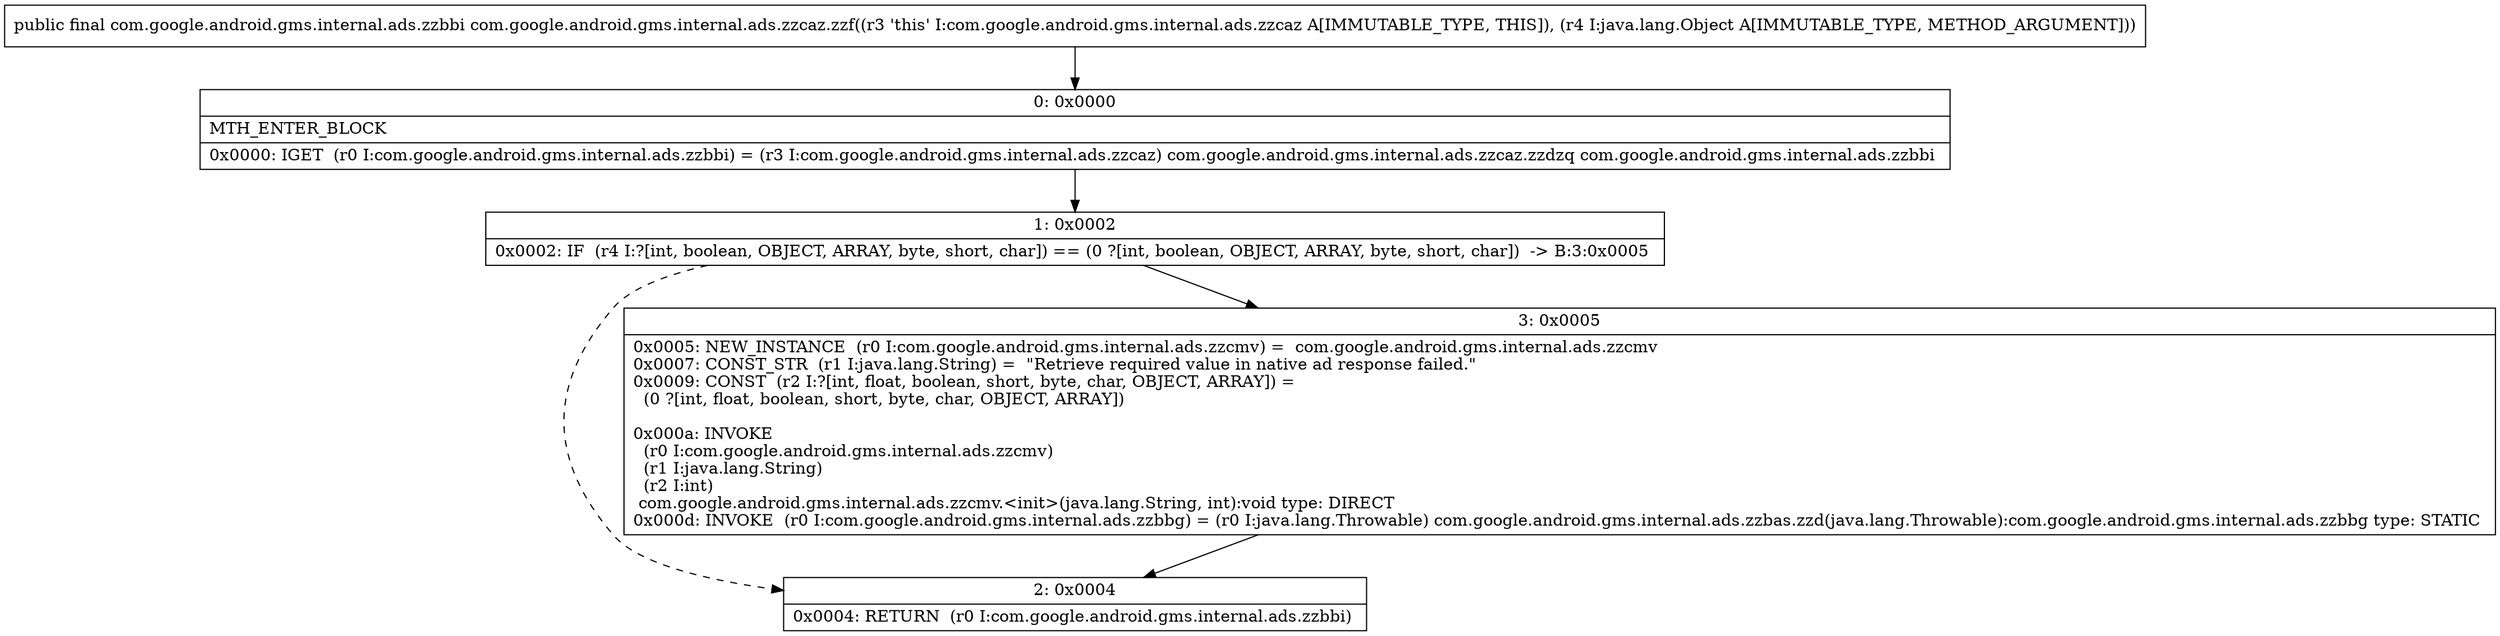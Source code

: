 digraph "CFG forcom.google.android.gms.internal.ads.zzcaz.zzf(Ljava\/lang\/Object;)Lcom\/google\/android\/gms\/internal\/ads\/zzbbi;" {
Node_0 [shape=record,label="{0\:\ 0x0000|MTH_ENTER_BLOCK\l|0x0000: IGET  (r0 I:com.google.android.gms.internal.ads.zzbbi) = (r3 I:com.google.android.gms.internal.ads.zzcaz) com.google.android.gms.internal.ads.zzcaz.zzdzq com.google.android.gms.internal.ads.zzbbi \l}"];
Node_1 [shape=record,label="{1\:\ 0x0002|0x0002: IF  (r4 I:?[int, boolean, OBJECT, ARRAY, byte, short, char]) == (0 ?[int, boolean, OBJECT, ARRAY, byte, short, char])  \-\> B:3:0x0005 \l}"];
Node_2 [shape=record,label="{2\:\ 0x0004|0x0004: RETURN  (r0 I:com.google.android.gms.internal.ads.zzbbi) \l}"];
Node_3 [shape=record,label="{3\:\ 0x0005|0x0005: NEW_INSTANCE  (r0 I:com.google.android.gms.internal.ads.zzcmv) =  com.google.android.gms.internal.ads.zzcmv \l0x0007: CONST_STR  (r1 I:java.lang.String) =  \"Retrieve required value in native ad response failed.\" \l0x0009: CONST  (r2 I:?[int, float, boolean, short, byte, char, OBJECT, ARRAY]) = \l  (0 ?[int, float, boolean, short, byte, char, OBJECT, ARRAY])\l \l0x000a: INVOKE  \l  (r0 I:com.google.android.gms.internal.ads.zzcmv)\l  (r1 I:java.lang.String)\l  (r2 I:int)\l com.google.android.gms.internal.ads.zzcmv.\<init\>(java.lang.String, int):void type: DIRECT \l0x000d: INVOKE  (r0 I:com.google.android.gms.internal.ads.zzbbg) = (r0 I:java.lang.Throwable) com.google.android.gms.internal.ads.zzbas.zzd(java.lang.Throwable):com.google.android.gms.internal.ads.zzbbg type: STATIC \l}"];
MethodNode[shape=record,label="{public final com.google.android.gms.internal.ads.zzbbi com.google.android.gms.internal.ads.zzcaz.zzf((r3 'this' I:com.google.android.gms.internal.ads.zzcaz A[IMMUTABLE_TYPE, THIS]), (r4 I:java.lang.Object A[IMMUTABLE_TYPE, METHOD_ARGUMENT])) }"];
MethodNode -> Node_0;
Node_0 -> Node_1;
Node_1 -> Node_2[style=dashed];
Node_1 -> Node_3;
Node_3 -> Node_2;
}

